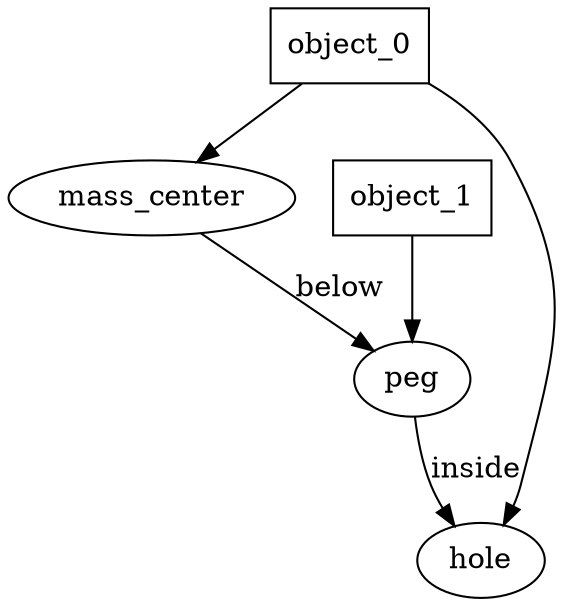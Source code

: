 digraph G {
0[label="object_0" shape=box];
1[label="mass_center"];
2[label="object_1" shape=box];
3[label="peg"];
4[label="hole"];
0->1 [label=""];
2->3 [label=""];
1->3 [label="below"];
0->4 [label=""];
3->4 [label="inside"];
}
